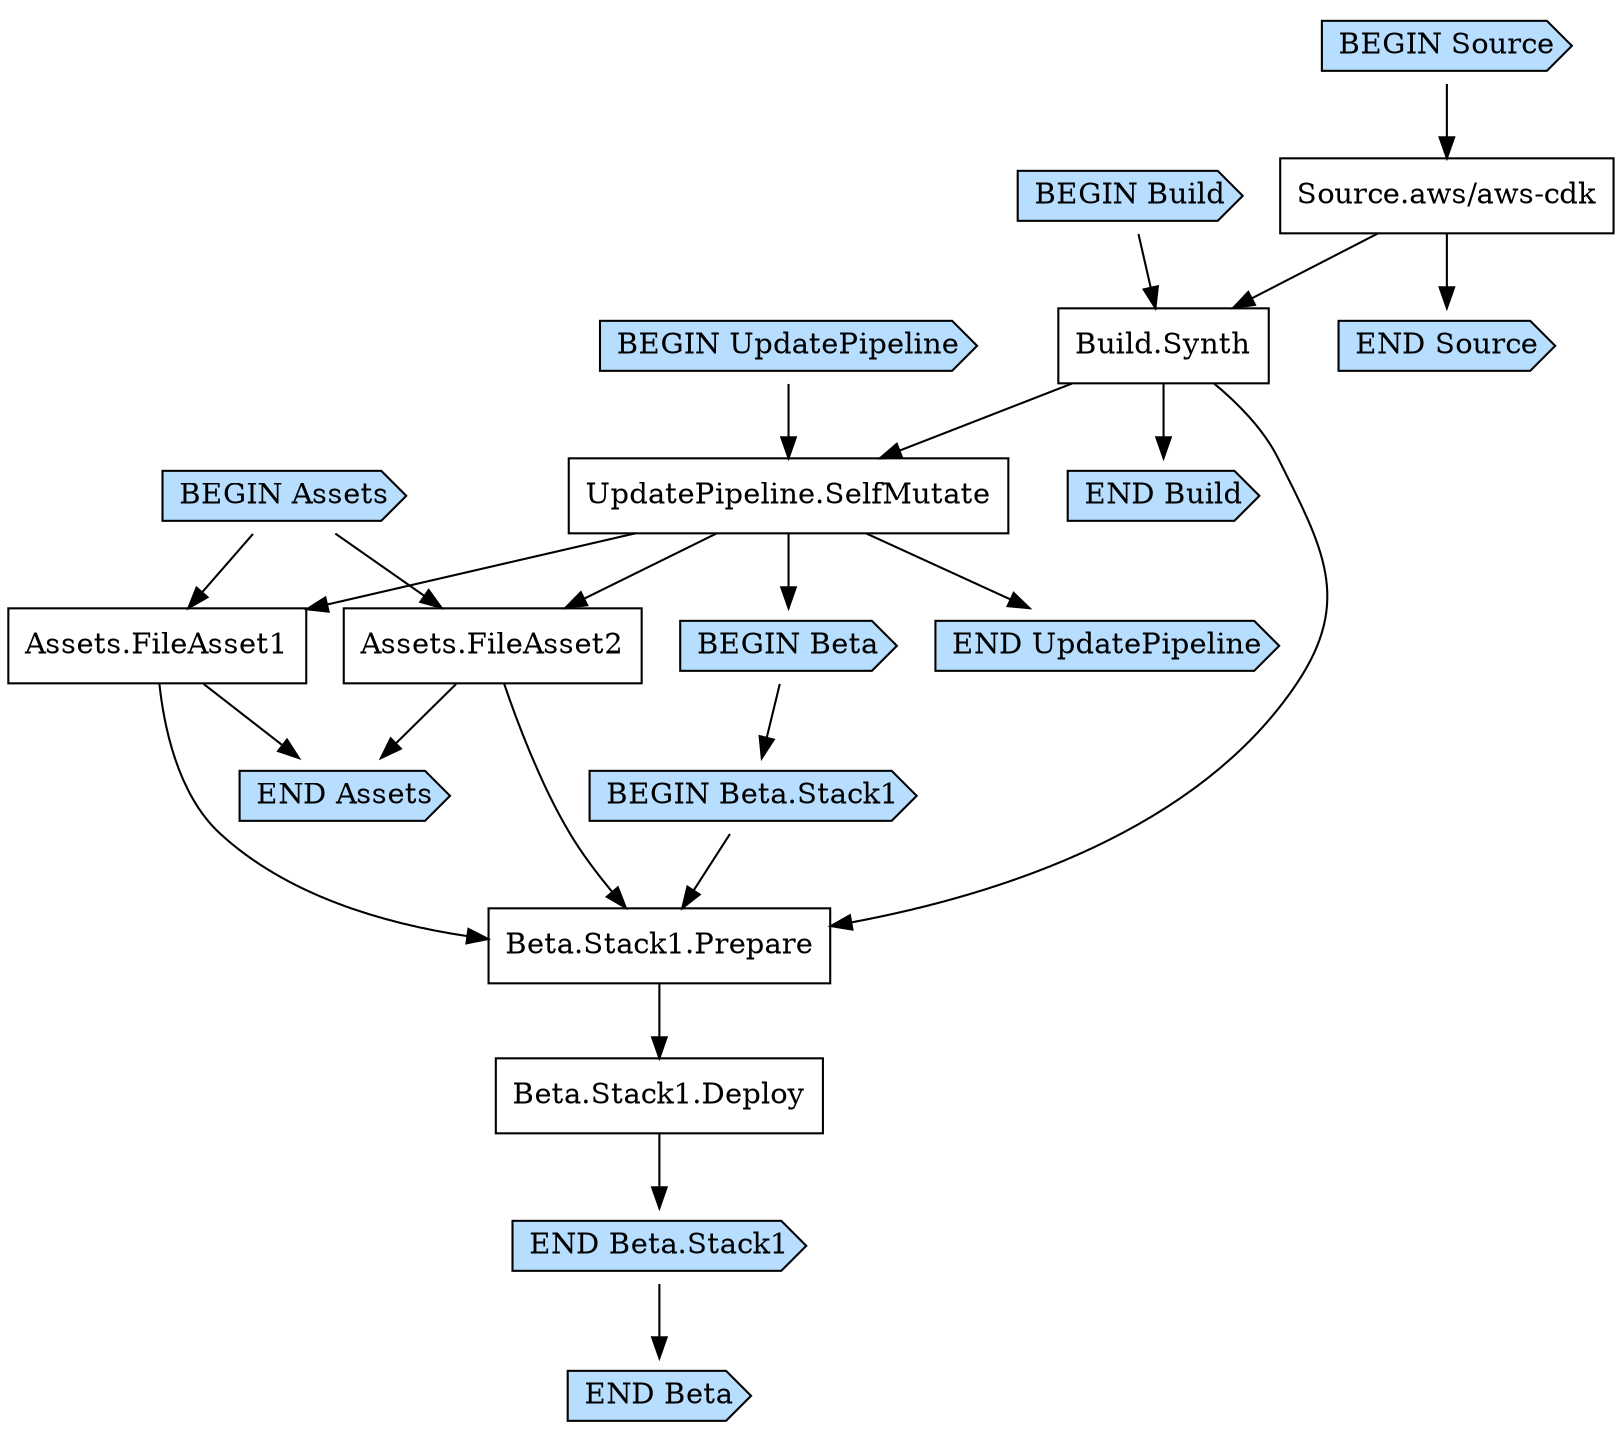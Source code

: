digraph G {
  # Arrows represent an "unlocks" relationship (opposite of dependency). So chosen
  # because the layout looks more natural that way.
  # To represent subgraph dependencies, subgraphs are represented by BEGIN/END nodes.
  # To render: `dot -Tsvg PipelineStackPipeline9DB740AF.dot > graph.svg`, open in a browser.
  node [shape="box"];
"BEGIN Build" [shape="cds", style="filled", fillcolor="#b7deff"];
"END Build" [shape="cds", style="filled", fillcolor="#b7deff"];
"Build.Synth";
"Source.aws/aws-cdk" -> "Build.Synth";
"BEGIN Build" -> "Build.Synth";
"Build.Synth" -> "END Build";
"BEGIN UpdatePipeline" [shape="cds", style="filled", fillcolor="#b7deff"];
"END UpdatePipeline" [shape="cds", style="filled", fillcolor="#b7deff"];
"UpdatePipeline.SelfMutate";
"Build.Synth" -> "UpdatePipeline.SelfMutate";
"BEGIN UpdatePipeline" -> "UpdatePipeline.SelfMutate";
"UpdatePipeline.SelfMutate" -> "END UpdatePipeline";
"BEGIN Assets" [shape="cds", style="filled", fillcolor="#b7deff"];
"END Assets" [shape="cds", style="filled", fillcolor="#b7deff"];
"Assets.FileAsset1";
"UpdatePipeline.SelfMutate" -> "Assets.FileAsset1";
"Assets.FileAsset2";
"UpdatePipeline.SelfMutate" -> "Assets.FileAsset2";
"BEGIN Assets" -> "Assets.FileAsset1";
"BEGIN Assets" -> "Assets.FileAsset2";
"Assets.FileAsset1" -> "END Assets";
"Assets.FileAsset2" -> "END Assets";
"BEGIN Beta" [shape="cds", style="filled", fillcolor="#b7deff"];
"END Beta" [shape="cds", style="filled", fillcolor="#b7deff"];
"UpdatePipeline.SelfMutate" -> "BEGIN Beta";
"BEGIN Beta.Stack1" [shape="cds", style="filled", fillcolor="#b7deff"];
"END Beta.Stack1" [shape="cds", style="filled", fillcolor="#b7deff"];
"Beta.Stack1.Deploy";
"Beta.Stack1.Prepare" -> "Beta.Stack1.Deploy";
"Beta.Stack1.Prepare";
"Build.Synth" -> "Beta.Stack1.Prepare";
"Assets.FileAsset1" -> "Beta.Stack1.Prepare";
"Assets.FileAsset2" -> "Beta.Stack1.Prepare";
"BEGIN Beta.Stack1" -> "Beta.Stack1.Prepare";
"Beta.Stack1.Deploy" -> "END Beta.Stack1";
"BEGIN Beta" -> "BEGIN Beta.Stack1";
"END Beta.Stack1" -> "END Beta";
"BEGIN Source" [shape="cds", style="filled", fillcolor="#b7deff"];
"END Source" [shape="cds", style="filled", fillcolor="#b7deff"];
"Source.aws/aws-cdk";
"BEGIN Source" -> "Source.aws/aws-cdk";
"Source.aws/aws-cdk" -> "END Source";
}